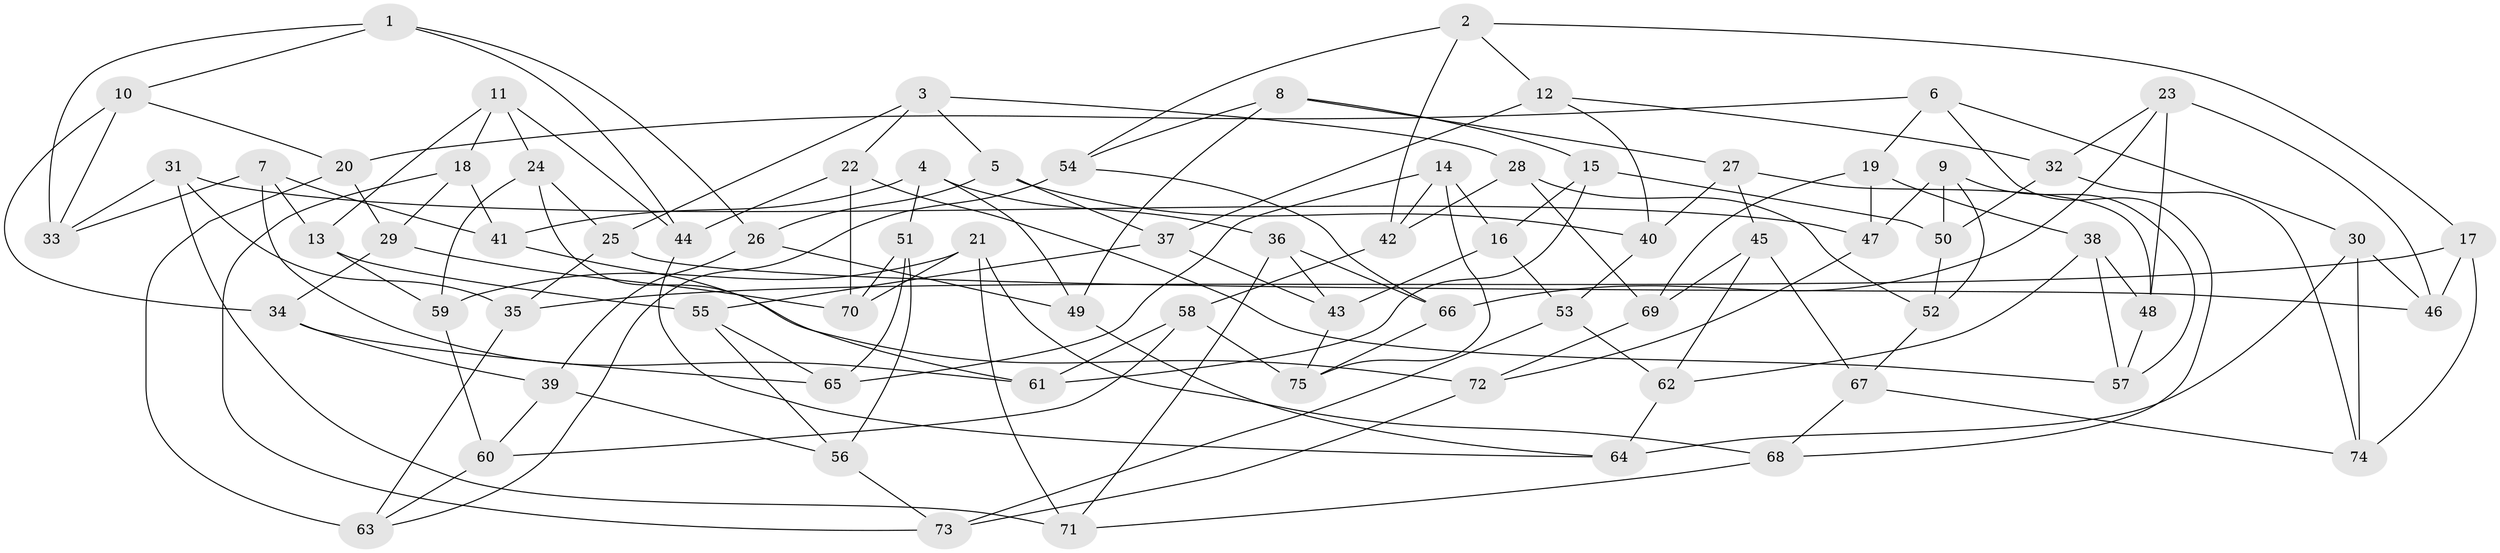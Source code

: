 // coarse degree distribution, {5: 0.1346153846153846, 4: 0.5384615384615384, 6: 0.3076923076923077, 3: 0.019230769230769232}
// Generated by graph-tools (version 1.1) at 2025/52/02/27/25 19:52:34]
// undirected, 75 vertices, 150 edges
graph export_dot {
graph [start="1"]
  node [color=gray90,style=filled];
  1;
  2;
  3;
  4;
  5;
  6;
  7;
  8;
  9;
  10;
  11;
  12;
  13;
  14;
  15;
  16;
  17;
  18;
  19;
  20;
  21;
  22;
  23;
  24;
  25;
  26;
  27;
  28;
  29;
  30;
  31;
  32;
  33;
  34;
  35;
  36;
  37;
  38;
  39;
  40;
  41;
  42;
  43;
  44;
  45;
  46;
  47;
  48;
  49;
  50;
  51;
  52;
  53;
  54;
  55;
  56;
  57;
  58;
  59;
  60;
  61;
  62;
  63;
  64;
  65;
  66;
  67;
  68;
  69;
  70;
  71;
  72;
  73;
  74;
  75;
  1 -- 33;
  1 -- 44;
  1 -- 26;
  1 -- 10;
  2 -- 12;
  2 -- 54;
  2 -- 42;
  2 -- 17;
  3 -- 25;
  3 -- 5;
  3 -- 28;
  3 -- 22;
  4 -- 41;
  4 -- 51;
  4 -- 49;
  4 -- 36;
  5 -- 37;
  5 -- 40;
  5 -- 26;
  6 -- 68;
  6 -- 19;
  6 -- 20;
  6 -- 30;
  7 -- 41;
  7 -- 33;
  7 -- 13;
  7 -- 61;
  8 -- 54;
  8 -- 49;
  8 -- 15;
  8 -- 27;
  9 -- 47;
  9 -- 52;
  9 -- 57;
  9 -- 50;
  10 -- 20;
  10 -- 33;
  10 -- 34;
  11 -- 44;
  11 -- 13;
  11 -- 24;
  11 -- 18;
  12 -- 32;
  12 -- 40;
  12 -- 37;
  13 -- 59;
  13 -- 55;
  14 -- 42;
  14 -- 65;
  14 -- 75;
  14 -- 16;
  15 -- 61;
  15 -- 16;
  15 -- 50;
  16 -- 53;
  16 -- 43;
  17 -- 74;
  17 -- 35;
  17 -- 46;
  18 -- 29;
  18 -- 73;
  18 -- 41;
  19 -- 69;
  19 -- 47;
  19 -- 38;
  20 -- 29;
  20 -- 63;
  21 -- 71;
  21 -- 68;
  21 -- 59;
  21 -- 70;
  22 -- 70;
  22 -- 44;
  22 -- 57;
  23 -- 46;
  23 -- 66;
  23 -- 48;
  23 -- 32;
  24 -- 61;
  24 -- 25;
  24 -- 59;
  25 -- 35;
  25 -- 46;
  26 -- 39;
  26 -- 49;
  27 -- 40;
  27 -- 48;
  27 -- 45;
  28 -- 69;
  28 -- 42;
  28 -- 52;
  29 -- 34;
  29 -- 70;
  30 -- 74;
  30 -- 46;
  30 -- 64;
  31 -- 35;
  31 -- 33;
  31 -- 47;
  31 -- 71;
  32 -- 74;
  32 -- 50;
  34 -- 65;
  34 -- 39;
  35 -- 63;
  36 -- 43;
  36 -- 66;
  36 -- 71;
  37 -- 43;
  37 -- 55;
  38 -- 62;
  38 -- 48;
  38 -- 57;
  39 -- 56;
  39 -- 60;
  40 -- 53;
  41 -- 72;
  42 -- 58;
  43 -- 75;
  44 -- 64;
  45 -- 67;
  45 -- 69;
  45 -- 62;
  47 -- 72;
  48 -- 57;
  49 -- 64;
  50 -- 52;
  51 -- 65;
  51 -- 70;
  51 -- 56;
  52 -- 67;
  53 -- 73;
  53 -- 62;
  54 -- 66;
  54 -- 63;
  55 -- 65;
  55 -- 56;
  56 -- 73;
  58 -- 61;
  58 -- 75;
  58 -- 60;
  59 -- 60;
  60 -- 63;
  62 -- 64;
  66 -- 75;
  67 -- 74;
  67 -- 68;
  68 -- 71;
  69 -- 72;
  72 -- 73;
}
